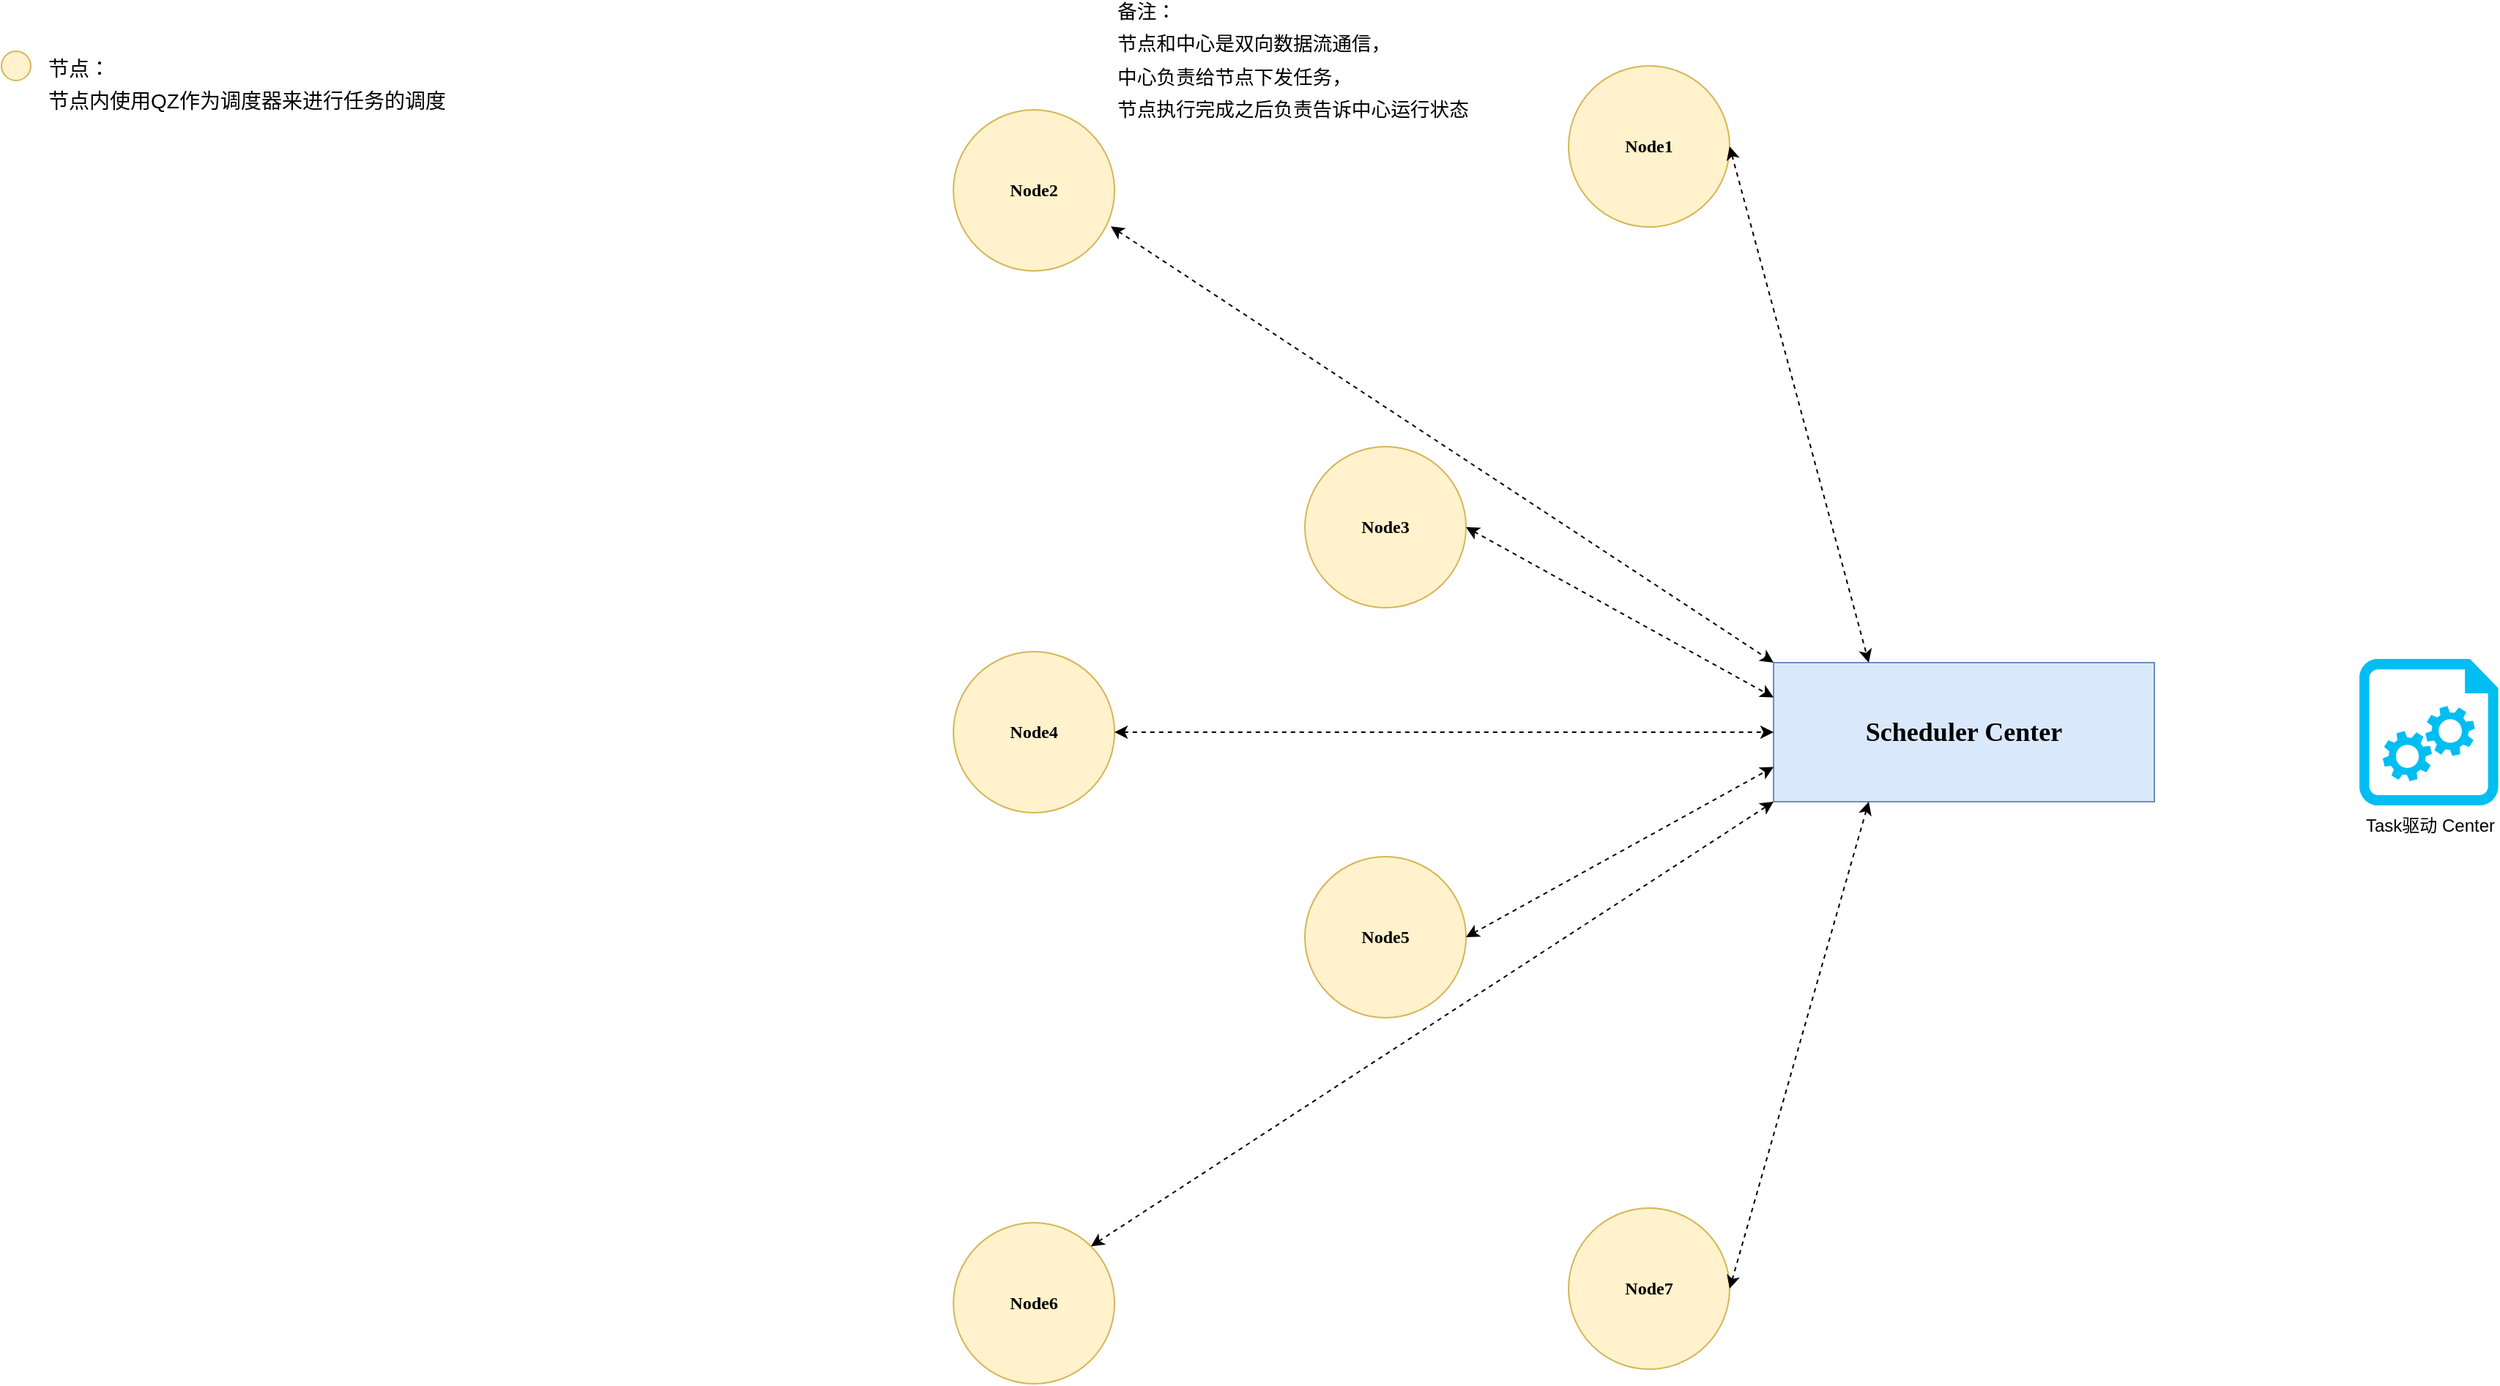 <mxfile version="12.9.13" type="device"><diagram id="a0S83dEv1JZFuqAiwJ3T" name="第 1 页"><mxGraphModel dx="4210" dy="2063" grid="1" gridSize="10" guides="1" tooltips="1" connect="1" arrows="1" fold="1" page="1" pageScale="1" pageWidth="1920" pageHeight="1200" math="0" shadow="0"><root><mxCell id="0"/><mxCell id="1" parent="0"/><mxCell id="Yq_WSlLHTi0LcYUyhl6A-1" value="&lt;h4&gt;&lt;font face=&quot;Verdana&quot;&gt;Node3&lt;/font&gt;&lt;/h4&gt;" style="ellipse;whiteSpace=wrap;html=1;aspect=fixed;fillColor=#fff2cc;strokeColor=#d6b656;" vertex="1" parent="1"><mxGeometry x="930" y="310" width="110" height="110" as="geometry"/></mxCell><mxCell id="Yq_WSlLHTi0LcYUyhl6A-2" value="&lt;h4&gt;&lt;font face=&quot;Verdana&quot;&gt;Node4&lt;/font&gt;&lt;/h4&gt;" style="ellipse;whiteSpace=wrap;html=1;aspect=fixed;fillColor=#fff2cc;strokeColor=#d6b656;" vertex="1" parent="1"><mxGeometry x="690" y="450" width="110" height="110" as="geometry"/></mxCell><mxCell id="Yq_WSlLHTi0LcYUyhl6A-3" value="&lt;h4&gt;&lt;font face=&quot;Verdana&quot;&gt;Node5&lt;/font&gt;&lt;/h4&gt;" style="ellipse;whiteSpace=wrap;html=1;aspect=fixed;fillColor=#fff2cc;strokeColor=#d6b656;" vertex="1" parent="1"><mxGeometry x="930" y="590" width="110" height="110" as="geometry"/></mxCell><mxCell id="Yq_WSlLHTi0LcYUyhl6A-4" value="&lt;h4&gt;&lt;font face=&quot;Verdana&quot;&gt;Node2&lt;/font&gt;&lt;/h4&gt;" style="ellipse;whiteSpace=wrap;html=1;aspect=fixed;fillColor=#fff2cc;strokeColor=#d6b656;" vertex="1" parent="1"><mxGeometry x="690" y="80" width="110" height="110" as="geometry"/></mxCell><mxCell id="Yq_WSlLHTi0LcYUyhl6A-5" value="&lt;h4&gt;&lt;font face=&quot;Verdana&quot;&gt;Node1&lt;/font&gt;&lt;/h4&gt;" style="ellipse;whiteSpace=wrap;html=1;aspect=fixed;strokeColor=#d6b656;fillColor=#fff2cc;" vertex="1" parent="1"><mxGeometry x="1110" y="50" width="110" height="110" as="geometry"/></mxCell><mxCell id="Yq_WSlLHTi0LcYUyhl6A-6" value="&lt;h4&gt;&lt;font face=&quot;Verdana&quot;&gt;Node6&lt;/font&gt;&lt;/h4&gt;" style="ellipse;whiteSpace=wrap;html=1;aspect=fixed;fillColor=#fff2cc;strokeColor=#d6b656;" vertex="1" parent="1"><mxGeometry x="690" y="840" width="110" height="110" as="geometry"/></mxCell><mxCell id="Yq_WSlLHTi0LcYUyhl6A-7" value="&lt;h4&gt;&lt;font face=&quot;Verdana&quot;&gt;Node7&lt;/font&gt;&lt;/h4&gt;" style="ellipse;whiteSpace=wrap;html=1;aspect=fixed;fillColor=#fff2cc;strokeColor=#d6b656;" vertex="1" parent="1"><mxGeometry x="1110" y="830" width="110" height="110" as="geometry"/></mxCell><mxCell id="Yq_WSlLHTi0LcYUyhl6A-8" value="&lt;h2&gt;&lt;font face=&quot;Times New Roman&quot;&gt;Scheduler Center&lt;/font&gt;&lt;/h2&gt;" style="rounded=0;whiteSpace=wrap;html=1;fillColor=#dae8fc;strokeColor=#6c8ebf;" vertex="1" parent="1"><mxGeometry x="1250" y="457.5" width="260" height="95" as="geometry"/></mxCell><mxCell id="Yq_WSlLHTi0LcYUyhl6A-19" style="edgeStyle=orthogonalEdgeStyle;rounded=0;orthogonalLoop=1;jettySize=auto;html=1;exitX=0.5;exitY=1;exitDx=0;exitDy=0;" edge="1" parent="1" source="Yq_WSlLHTi0LcYUyhl6A-4" target="Yq_WSlLHTi0LcYUyhl6A-4"><mxGeometry relative="1" as="geometry"/></mxCell><mxCell id="Yq_WSlLHTi0LcYUyhl6A-20" value="&lt;h4&gt;&lt;br&gt;&lt;/h4&gt;" style="ellipse;whiteSpace=wrap;html=1;aspect=fixed;strokeColor=#d6b656;fillColor=#fff2cc;" vertex="1" parent="1"><mxGeometry x="40" y="40" width="20" height="20" as="geometry"/></mxCell><mxCell id="Yq_WSlLHTi0LcYUyhl6A-21" value="&lt;sup style=&quot;font-size: 14px&quot;&gt;节点：&lt;br&gt;节点内使用QZ作为调度器来进行任务的调度&lt;/sup&gt;" style="text;html=1;align=left;verticalAlign=middle;resizable=0;points=[];autosize=1;" vertex="1" parent="1"><mxGeometry x="70" y="40" width="290" height="50" as="geometry"/></mxCell><mxCell id="Yq_WSlLHTi0LcYUyhl6A-22" value="&lt;font style=&quot;font-size: 16px&quot;&gt;&lt;sup&gt;备注：&lt;br&gt;节点和中心是双向数据流通信，&lt;br&gt;中心负责给节点下发任务，&lt;br&gt;节点执行完成之后负责告诉中心运行状态&lt;/sup&gt;&lt;/font&gt;" style="text;html=1;align=left;verticalAlign=middle;resizable=0;points=[];autosize=1;" vertex="1" parent="1"><mxGeometry x="800" y="5" width="260" height="90" as="geometry"/></mxCell><mxCell id="Yq_WSlLHTi0LcYUyhl6A-23" value="" style="endArrow=classic;startArrow=classic;html=1;dashed=1;entryX=0.25;entryY=0;entryDx=0;entryDy=0;exitX=1;exitY=0.5;exitDx=0;exitDy=0;" edge="1" parent="1" source="Yq_WSlLHTi0LcYUyhl6A-5" target="Yq_WSlLHTi0LcYUyhl6A-8"><mxGeometry width="50" height="50" relative="1" as="geometry"><mxPoint x="1230" y="370" as="sourcePoint"/><mxPoint x="1280" y="320" as="targetPoint"/></mxGeometry></mxCell><mxCell id="Yq_WSlLHTi0LcYUyhl6A-24" value="" style="endArrow=classic;startArrow=classic;html=1;dashed=1;entryX=0;entryY=0;entryDx=0;entryDy=0;exitX=0.977;exitY=0.724;exitDx=0;exitDy=0;exitPerimeter=0;" edge="1" parent="1" source="Yq_WSlLHTi0LcYUyhl6A-4" target="Yq_WSlLHTi0LcYUyhl6A-8"><mxGeometry width="50" height="50" relative="1" as="geometry"><mxPoint x="1200" y="235" as="sourcePoint"/><mxPoint x="1495" y="467.5" as="targetPoint"/></mxGeometry></mxCell><mxCell id="Yq_WSlLHTi0LcYUyhl6A-25" value="" style="endArrow=classic;startArrow=classic;html=1;dashed=1;entryX=0;entryY=0.25;entryDx=0;entryDy=0;exitX=1;exitY=0.5;exitDx=0;exitDy=0;" edge="1" parent="1" source="Yq_WSlLHTi0LcYUyhl6A-1" target="Yq_WSlLHTi0LcYUyhl6A-8"><mxGeometry width="50" height="50" relative="1" as="geometry"><mxPoint x="1067.47" y="309.64" as="sourcePoint"/><mxPoint x="1430" y="467.5" as="targetPoint"/></mxGeometry></mxCell><mxCell id="Yq_WSlLHTi0LcYUyhl6A-26" value="" style="endArrow=classic;startArrow=classic;html=1;dashed=1;entryX=0;entryY=0.5;entryDx=0;entryDy=0;exitX=1;exitY=0.5;exitDx=0;exitDy=0;" edge="1" parent="1" source="Yq_WSlLHTi0LcYUyhl6A-2" target="Yq_WSlLHTi0LcYUyhl6A-8"><mxGeometry width="50" height="50" relative="1" as="geometry"><mxPoint x="950" y="365" as="sourcePoint"/><mxPoint x="1430" y="491.25" as="targetPoint"/></mxGeometry></mxCell><mxCell id="Yq_WSlLHTi0LcYUyhl6A-27" value="" style="endArrow=classic;startArrow=classic;html=1;dashed=1;entryX=0;entryY=0.75;entryDx=0;entryDy=0;exitX=1;exitY=0.5;exitDx=0;exitDy=0;" edge="1" parent="1" source="Yq_WSlLHTi0LcYUyhl6A-3" target="Yq_WSlLHTi0LcYUyhl6A-8"><mxGeometry width="50" height="50" relative="1" as="geometry"><mxPoint x="900" y="515" as="sourcePoint"/><mxPoint x="1430" y="515" as="targetPoint"/></mxGeometry></mxCell><mxCell id="Yq_WSlLHTi0LcYUyhl6A-28" value="" style="endArrow=classic;startArrow=classic;html=1;dashed=1;entryX=0;entryY=1;entryDx=0;entryDy=0;exitX=1;exitY=0;exitDx=0;exitDy=0;" edge="1" parent="1" source="Yq_WSlLHTi0LcYUyhl6A-6" target="Yq_WSlLHTi0LcYUyhl6A-8"><mxGeometry width="50" height="50" relative="1" as="geometry"><mxPoint x="933.891" y="626.109" as="sourcePoint"/><mxPoint x="1430" y="538.75" as="targetPoint"/></mxGeometry></mxCell><mxCell id="Yq_WSlLHTi0LcYUyhl6A-29" value="" style="endArrow=classic;startArrow=classic;html=1;dashed=1;entryX=0.25;entryY=1;entryDx=0;entryDy=0;exitX=1;exitY=0.5;exitDx=0;exitDy=0;" edge="1" parent="1" source="Yq_WSlLHTi0LcYUyhl6A-7" target="Yq_WSlLHTi0LcYUyhl6A-8"><mxGeometry width="50" height="50" relative="1" as="geometry"><mxPoint x="1054.187" y="686.407" as="sourcePoint"/><mxPoint x="1430" y="562.5" as="targetPoint"/></mxGeometry></mxCell><mxCell id="Yq_WSlLHTi0LcYUyhl6A-32" value="Task驱动 Center" style="verticalLabelPosition=bottom;html=1;verticalAlign=top;align=center;strokeColor=none;fillColor=#00BEF2;shape=mxgraph.azure.startup_task;pointerEvents=1;" vertex="1" parent="1"><mxGeometry x="1650" y="455" width="95" height="100" as="geometry"/></mxCell></root></mxGraphModel></diagram></mxfile>